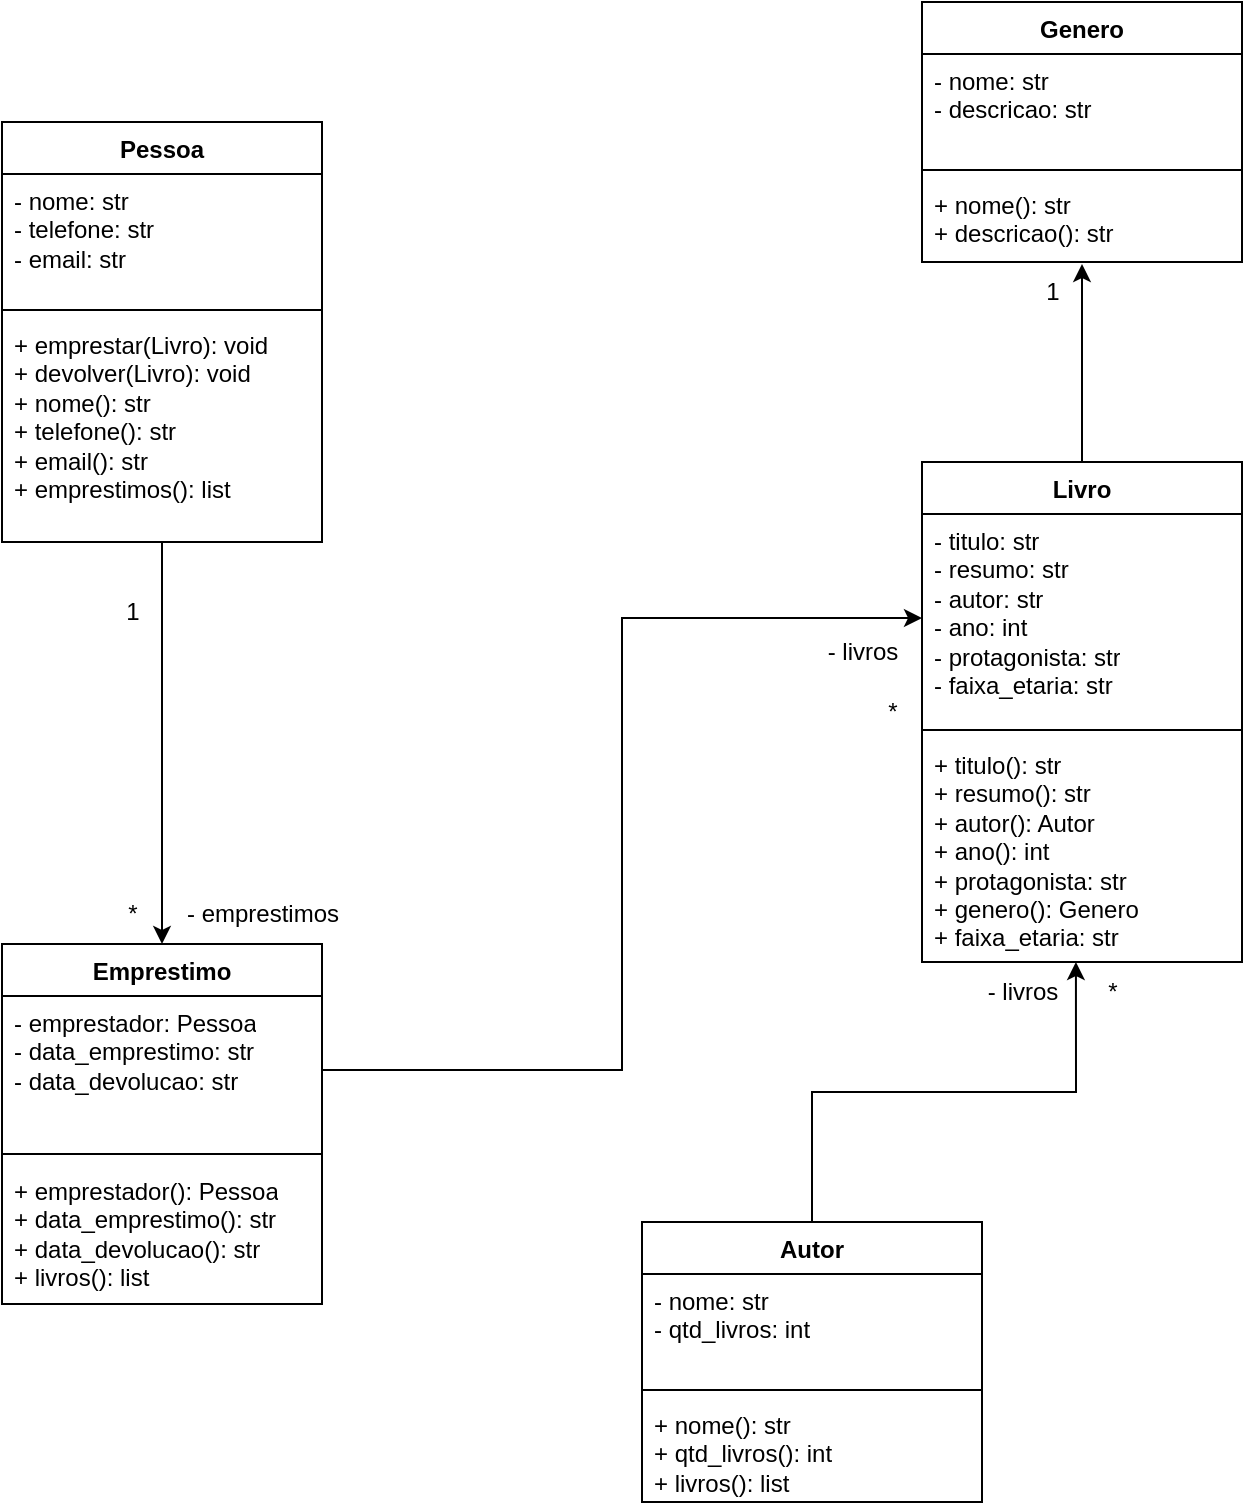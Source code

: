 <mxfile>
    <diagram id="C5RBs43oDa-KdzZeNtuy" name="Page-1">
        <mxGraphModel dx="1216" dy="779" grid="1" gridSize="10" guides="1" tooltips="1" connect="1" arrows="1" fold="1" page="1" pageScale="1" pageWidth="827" pageHeight="1169" math="0" shadow="0">
            <root>
                <mxCell id="WIyWlLk6GJQsqaUBKTNV-0"/>
                <mxCell id="WIyWlLk6GJQsqaUBKTNV-1" parent="WIyWlLk6GJQsqaUBKTNV-0"/>
                <mxCell id="ZOqMEY8nHoL99eGyLQIH-0" value="Livro" style="swimlane;fontStyle=1;align=center;verticalAlign=top;childLayout=stackLayout;horizontal=1;startSize=26;horizontalStack=0;resizeParent=1;resizeParentMax=0;resizeLast=0;collapsible=1;marginBottom=0;whiteSpace=wrap;html=1;" parent="WIyWlLk6GJQsqaUBKTNV-1" vertex="1">
                    <mxGeometry x="610" y="300" width="160" height="250" as="geometry"/>
                </mxCell>
                <mxCell id="ZOqMEY8nHoL99eGyLQIH-1" value="- titulo: str&lt;div&gt;- resumo: str&lt;br&gt;&lt;/div&gt;&lt;div&gt;- autor: str&lt;br&gt;&lt;/div&gt;&lt;div&gt;- ano: int&lt;/div&gt;&lt;div&gt;- protagonista: str&lt;/div&gt;&lt;div&gt;&lt;span style=&quot;background-color: initial;&quot;&gt;- faixa_etaria: str&lt;/span&gt;&lt;/div&gt;" style="text;strokeColor=none;fillColor=none;align=left;verticalAlign=top;spacingLeft=4;spacingRight=4;overflow=hidden;rotatable=0;points=[[0,0.5],[1,0.5]];portConstraint=eastwest;whiteSpace=wrap;html=1;" parent="ZOqMEY8nHoL99eGyLQIH-0" vertex="1">
                    <mxGeometry y="26" width="160" height="104" as="geometry"/>
                </mxCell>
                <mxCell id="ZOqMEY8nHoL99eGyLQIH-2" value="" style="line;strokeWidth=1;fillColor=none;align=left;verticalAlign=middle;spacingTop=-1;spacingLeft=3;spacingRight=3;rotatable=0;labelPosition=right;points=[];portConstraint=eastwest;strokeColor=inherit;" parent="ZOqMEY8nHoL99eGyLQIH-0" vertex="1">
                    <mxGeometry y="130" width="160" height="8" as="geometry"/>
                </mxCell>
                <mxCell id="ZOqMEY8nHoL99eGyLQIH-3" value="+ titulo(): str&lt;div&gt;+ resumo(): str&lt;br&gt;&lt;/div&gt;&lt;div&gt;+ autor(): Autor&lt;br&gt;&lt;/div&gt;&lt;div&gt;+ ano(): int&lt;br&gt;&lt;/div&gt;&lt;div&gt;+ protagonista: str&lt;br&gt;&lt;/div&gt;&lt;div&gt;+ genero(): Genero&lt;/div&gt;&lt;div&gt;+ faixa_etaria: str&lt;/div&gt;" style="text;strokeColor=none;fillColor=none;align=left;verticalAlign=top;spacingLeft=4;spacingRight=4;overflow=hidden;rotatable=0;points=[[0,0.5],[1,0.5]];portConstraint=eastwest;whiteSpace=wrap;html=1;" parent="ZOqMEY8nHoL99eGyLQIH-0" vertex="1">
                    <mxGeometry y="138" width="160" height="112" as="geometry"/>
                </mxCell>
                <mxCell id="lQfqgUbQz27Wbsf5OLIO-2" style="edgeStyle=orthogonalEdgeStyle;rounded=0;orthogonalLoop=1;jettySize=auto;html=1;entryX=0.5;entryY=0;entryDx=0;entryDy=0;" parent="WIyWlLk6GJQsqaUBKTNV-1" source="ZOqMEY8nHoL99eGyLQIH-4" target="ZOqMEY8nHoL99eGyLQIH-8" edge="1">
                    <mxGeometry relative="1" as="geometry"/>
                </mxCell>
                <mxCell id="ZOqMEY8nHoL99eGyLQIH-4" value="Pessoa" style="swimlane;fontStyle=1;align=center;verticalAlign=top;childLayout=stackLayout;horizontal=1;startSize=26;horizontalStack=0;resizeParent=1;resizeParentMax=0;resizeLast=0;collapsible=1;marginBottom=0;whiteSpace=wrap;html=1;" parent="WIyWlLk6GJQsqaUBKTNV-1" vertex="1">
                    <mxGeometry x="150" y="130" width="160" height="210" as="geometry"/>
                </mxCell>
                <mxCell id="ZOqMEY8nHoL99eGyLQIH-5" value="- nome: str&lt;div&gt;- telefone: str&lt;br&gt;&lt;/div&gt;&lt;div&gt;- email: str&lt;br&gt;&lt;/div&gt;" style="text;strokeColor=none;fillColor=none;align=left;verticalAlign=top;spacingLeft=4;spacingRight=4;overflow=hidden;rotatable=0;points=[[0,0.5],[1,0.5]];portConstraint=eastwest;whiteSpace=wrap;html=1;" parent="ZOqMEY8nHoL99eGyLQIH-4" vertex="1">
                    <mxGeometry y="26" width="160" height="64" as="geometry"/>
                </mxCell>
                <mxCell id="ZOqMEY8nHoL99eGyLQIH-6" value="" style="line;strokeWidth=1;fillColor=none;align=left;verticalAlign=middle;spacingTop=-1;spacingLeft=3;spacingRight=3;rotatable=0;labelPosition=right;points=[];portConstraint=eastwest;strokeColor=inherit;" parent="ZOqMEY8nHoL99eGyLQIH-4" vertex="1">
                    <mxGeometry y="90" width="160" height="8" as="geometry"/>
                </mxCell>
                <mxCell id="ZOqMEY8nHoL99eGyLQIH-7" value="+ emprestar(Livro): void&lt;div&gt;+ devolver(Livro): void&lt;/div&gt;&lt;div&gt;+ nome(): str&lt;/div&gt;&lt;div&gt;+ telefone(): str&lt;/div&gt;&lt;div&gt;+ email(): str&lt;/div&gt;&lt;div&gt;+ emprestimos(): list&lt;/div&gt;" style="text;strokeColor=none;fillColor=none;align=left;verticalAlign=top;spacingLeft=4;spacingRight=4;overflow=hidden;rotatable=0;points=[[0,0.5],[1,0.5]];portConstraint=eastwest;whiteSpace=wrap;html=1;" parent="ZOqMEY8nHoL99eGyLQIH-4" vertex="1">
                    <mxGeometry y="98" width="160" height="112" as="geometry"/>
                </mxCell>
                <mxCell id="ZOqMEY8nHoL99eGyLQIH-8" value="Emprestimo" style="swimlane;fontStyle=1;align=center;verticalAlign=top;childLayout=stackLayout;horizontal=1;startSize=26;horizontalStack=0;resizeParent=1;resizeParentMax=0;resizeLast=0;collapsible=1;marginBottom=0;whiteSpace=wrap;html=1;" parent="WIyWlLk6GJQsqaUBKTNV-1" vertex="1">
                    <mxGeometry x="150" y="541" width="160" height="180" as="geometry"/>
                </mxCell>
                <mxCell id="ZOqMEY8nHoL99eGyLQIH-9" value="- emprestador: Pessoa&lt;div&gt;- data_emprestimo: str&lt;br&gt;&lt;div&gt;- data_devolucao: str&lt;br&gt;&lt;/div&gt;&lt;/div&gt;" style="text;strokeColor=none;fillColor=none;align=left;verticalAlign=top;spacingLeft=4;spacingRight=4;overflow=hidden;rotatable=0;points=[[0,0.5],[1,0.5]];portConstraint=eastwest;whiteSpace=wrap;html=1;" parent="ZOqMEY8nHoL99eGyLQIH-8" vertex="1">
                    <mxGeometry y="26" width="160" height="74" as="geometry"/>
                </mxCell>
                <mxCell id="ZOqMEY8nHoL99eGyLQIH-10" value="" style="line;strokeWidth=1;fillColor=none;align=left;verticalAlign=middle;spacingTop=-1;spacingLeft=3;spacingRight=3;rotatable=0;labelPosition=right;points=[];portConstraint=eastwest;strokeColor=inherit;" parent="ZOqMEY8nHoL99eGyLQIH-8" vertex="1">
                    <mxGeometry y="100" width="160" height="10" as="geometry"/>
                </mxCell>
                <mxCell id="ZOqMEY8nHoL99eGyLQIH-11" value="+ emprestador(): Pessoa&lt;div&gt;+ data_emprestimo(): str&lt;br&gt;&lt;/div&gt;&lt;div&gt;+ data_devolucao(): str&lt;br&gt;&lt;/div&gt;&lt;div&gt;+ livros(): list&lt;/div&gt;" style="text;strokeColor=none;fillColor=none;align=left;verticalAlign=top;spacingLeft=4;spacingRight=4;overflow=hidden;rotatable=0;points=[[0,0.5],[1,0.5]];portConstraint=eastwest;whiteSpace=wrap;html=1;" parent="ZOqMEY8nHoL99eGyLQIH-8" vertex="1">
                    <mxGeometry y="110" width="160" height="70" as="geometry"/>
                </mxCell>
                <mxCell id="ZOqMEY8nHoL99eGyLQIH-12" value="Autor" style="swimlane;fontStyle=1;align=center;verticalAlign=top;childLayout=stackLayout;horizontal=1;startSize=26;horizontalStack=0;resizeParent=1;resizeParentMax=0;resizeLast=0;collapsible=1;marginBottom=0;whiteSpace=wrap;html=1;" parent="WIyWlLk6GJQsqaUBKTNV-1" vertex="1">
                    <mxGeometry x="470" y="680" width="170" height="140" as="geometry"/>
                </mxCell>
                <mxCell id="ZOqMEY8nHoL99eGyLQIH-13" value="- nome: str&lt;div&gt;- qtd_livros: int&lt;/div&gt;" style="text;strokeColor=none;fillColor=none;align=left;verticalAlign=top;spacingLeft=4;spacingRight=4;overflow=hidden;rotatable=0;points=[[0,0.5],[1,0.5]];portConstraint=eastwest;whiteSpace=wrap;html=1;" parent="ZOqMEY8nHoL99eGyLQIH-12" vertex="1">
                    <mxGeometry y="26" width="170" height="54" as="geometry"/>
                </mxCell>
                <mxCell id="ZOqMEY8nHoL99eGyLQIH-14" value="" style="line;strokeWidth=1;fillColor=none;align=left;verticalAlign=middle;spacingTop=-1;spacingLeft=3;spacingRight=3;rotatable=0;labelPosition=right;points=[];portConstraint=eastwest;strokeColor=inherit;" parent="ZOqMEY8nHoL99eGyLQIH-12" vertex="1">
                    <mxGeometry y="80" width="170" height="8" as="geometry"/>
                </mxCell>
                <mxCell id="ZOqMEY8nHoL99eGyLQIH-15" value="&lt;div&gt;+ nome(): str&lt;br&gt;&lt;/div&gt;&lt;div&gt;+ qtd_livros(): int&lt;span style=&quot;color: rgba(0, 0, 0, 0); font-family: monospace; font-size: 0px; text-wrap: nowrap;&quot;&gt;&lt;br&gt;&lt;/span&gt;&lt;/div&gt;&lt;div&gt;+ livros(): list&lt;/div&gt;" style="text;strokeColor=none;fillColor=none;align=left;verticalAlign=top;spacingLeft=4;spacingRight=4;overflow=hidden;rotatable=0;points=[[0,0.5],[1,0.5]];portConstraint=eastwest;whiteSpace=wrap;html=1;" parent="ZOqMEY8nHoL99eGyLQIH-12" vertex="1">
                    <mxGeometry y="88" width="170" height="52" as="geometry"/>
                </mxCell>
                <mxCell id="ZOqMEY8nHoL99eGyLQIH-16" value="Genero" style="swimlane;fontStyle=1;align=center;verticalAlign=top;childLayout=stackLayout;horizontal=1;startSize=26;horizontalStack=0;resizeParent=1;resizeParentMax=0;resizeLast=0;collapsible=1;marginBottom=0;whiteSpace=wrap;html=1;" parent="WIyWlLk6GJQsqaUBKTNV-1" vertex="1">
                    <mxGeometry x="610" y="70" width="160" height="130" as="geometry"/>
                </mxCell>
                <mxCell id="ZOqMEY8nHoL99eGyLQIH-17" value="- nome: str&lt;div&gt;- descricao: str&lt;br&gt;&lt;/div&gt;" style="text;strokeColor=none;fillColor=none;align=left;verticalAlign=top;spacingLeft=4;spacingRight=4;overflow=hidden;rotatable=0;points=[[0,0.5],[1,0.5]];portConstraint=eastwest;whiteSpace=wrap;html=1;" parent="ZOqMEY8nHoL99eGyLQIH-16" vertex="1">
                    <mxGeometry y="26" width="160" height="54" as="geometry"/>
                </mxCell>
                <mxCell id="ZOqMEY8nHoL99eGyLQIH-18" value="" style="line;strokeWidth=1;fillColor=none;align=left;verticalAlign=middle;spacingTop=-1;spacingLeft=3;spacingRight=3;rotatable=0;labelPosition=right;points=[];portConstraint=eastwest;strokeColor=inherit;" parent="ZOqMEY8nHoL99eGyLQIH-16" vertex="1">
                    <mxGeometry y="80" width="160" height="8" as="geometry"/>
                </mxCell>
                <mxCell id="ZOqMEY8nHoL99eGyLQIH-19" value="+ nome(): str&lt;div&gt;+ descricao(): str&lt;br&gt;&lt;/div&gt;" style="text;strokeColor=none;fillColor=none;align=left;verticalAlign=top;spacingLeft=4;spacingRight=4;overflow=hidden;rotatable=0;points=[[0,0.5],[1,0.5]];portConstraint=eastwest;whiteSpace=wrap;html=1;" parent="ZOqMEY8nHoL99eGyLQIH-16" vertex="1">
                    <mxGeometry y="88" width="160" height="42" as="geometry"/>
                </mxCell>
                <mxCell id="lQfqgUbQz27Wbsf5OLIO-3" value="- emprestimos" style="text;html=1;align=center;verticalAlign=middle;resizable=0;points=[];autosize=1;strokeColor=none;fillColor=none;" parent="WIyWlLk6GJQsqaUBKTNV-1" vertex="1">
                    <mxGeometry x="230" y="511" width="100" height="30" as="geometry"/>
                </mxCell>
                <mxCell id="lQfqgUbQz27Wbsf5OLIO-4" value="*" style="text;html=1;align=center;verticalAlign=middle;resizable=0;points=[];autosize=1;strokeColor=none;fillColor=none;" parent="WIyWlLk6GJQsqaUBKTNV-1" vertex="1">
                    <mxGeometry x="200" y="511" width="30" height="30" as="geometry"/>
                </mxCell>
                <mxCell id="lQfqgUbQz27Wbsf5OLIO-5" value="1" style="text;html=1;align=center;verticalAlign=middle;resizable=0;points=[];autosize=1;strokeColor=none;fillColor=none;" parent="WIyWlLk6GJQsqaUBKTNV-1" vertex="1">
                    <mxGeometry x="200" y="360" width="30" height="30" as="geometry"/>
                </mxCell>
                <mxCell id="lQfqgUbQz27Wbsf5OLIO-6" style="edgeStyle=orthogonalEdgeStyle;rounded=0;orthogonalLoop=1;jettySize=auto;html=1;entryX=0;entryY=0.5;entryDx=0;entryDy=0;" parent="WIyWlLk6GJQsqaUBKTNV-1" source="ZOqMEY8nHoL99eGyLQIH-9" target="ZOqMEY8nHoL99eGyLQIH-1" edge="1">
                    <mxGeometry relative="1" as="geometry"/>
                </mxCell>
                <mxCell id="lQfqgUbQz27Wbsf5OLIO-7" value="*" style="text;html=1;align=center;verticalAlign=middle;resizable=0;points=[];autosize=1;strokeColor=none;fillColor=none;" parent="WIyWlLk6GJQsqaUBKTNV-1" vertex="1">
                    <mxGeometry x="580" y="410" width="30" height="30" as="geometry"/>
                </mxCell>
                <mxCell id="lQfqgUbQz27Wbsf5OLIO-8" value="- livros" style="text;html=1;align=center;verticalAlign=middle;resizable=0;points=[];autosize=1;strokeColor=none;fillColor=none;" parent="WIyWlLk6GJQsqaUBKTNV-1" vertex="1">
                    <mxGeometry x="550" y="380" width="60" height="30" as="geometry"/>
                </mxCell>
                <mxCell id="lQfqgUbQz27Wbsf5OLIO-9" style="edgeStyle=orthogonalEdgeStyle;rounded=0;orthogonalLoop=1;jettySize=auto;html=1;entryX=0.5;entryY=1.024;entryDx=0;entryDy=0;entryPerimeter=0;" parent="WIyWlLk6GJQsqaUBKTNV-1" source="ZOqMEY8nHoL99eGyLQIH-0" target="ZOqMEY8nHoL99eGyLQIH-19" edge="1">
                    <mxGeometry relative="1" as="geometry"/>
                </mxCell>
                <mxCell id="lQfqgUbQz27Wbsf5OLIO-12" style="edgeStyle=orthogonalEdgeStyle;rounded=0;orthogonalLoop=1;jettySize=auto;html=1;entryX=0.481;entryY=1;entryDx=0;entryDy=0;entryPerimeter=0;" parent="WIyWlLk6GJQsqaUBKTNV-1" source="ZOqMEY8nHoL99eGyLQIH-12" target="ZOqMEY8nHoL99eGyLQIH-3" edge="1">
                    <mxGeometry relative="1" as="geometry"/>
                </mxCell>
                <mxCell id="lQfqgUbQz27Wbsf5OLIO-13" value="1" style="text;html=1;align=center;verticalAlign=middle;resizable=0;points=[];autosize=1;strokeColor=none;fillColor=none;" parent="WIyWlLk6GJQsqaUBKTNV-1" vertex="1">
                    <mxGeometry x="660" y="200" width="30" height="30" as="geometry"/>
                </mxCell>
                <mxCell id="lQfqgUbQz27Wbsf5OLIO-14" value="- livros" style="text;html=1;align=center;verticalAlign=middle;resizable=0;points=[];autosize=1;strokeColor=none;fillColor=none;" parent="WIyWlLk6GJQsqaUBKTNV-1" vertex="1">
                    <mxGeometry x="630" y="550" width="60" height="30" as="geometry"/>
                </mxCell>
                <mxCell id="lQfqgUbQz27Wbsf5OLIO-15" value="*" style="text;html=1;align=center;verticalAlign=middle;resizable=0;points=[];autosize=1;strokeColor=none;fillColor=none;" parent="WIyWlLk6GJQsqaUBKTNV-1" vertex="1">
                    <mxGeometry x="690" y="550" width="30" height="30" as="geometry"/>
                </mxCell>
            </root>
        </mxGraphModel>
    </diagram>
</mxfile>